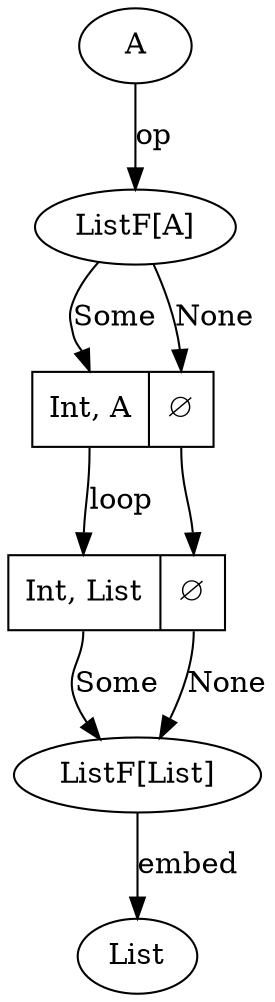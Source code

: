 digraph {
    ListStruct[shape=record label="<cons> Int, List| <nil> ∅"]
    ListStruct2[shape=record label="<cons> Int, A| <nil> ∅" class="disabled"]
    ListFA[label="ListF[A]" class="disabled"]
    ListFList[label="ListF[List]"]
    List
    A[class="disabled"]

    A                -> ListFA[label=op class="disabled"]
    ListFA           -> ListStruct2:cons[label=Some class="pattern,disabled"]
    ListFA           -> ListStruct2:nil[label=None class="pattern,disabled"]
    ListStruct2:cons -> ListStruct:cons[label=loop class="disabled"]
    ListStruct2:nil  -> ListStruct:nil[class="disabled"]
    ListStruct:cons  -> ListFList[label="Some" class="pattern"]
    ListStruct:nil   -> ListFList[label="None" class="pattern"]
    ListFList        -> List[label=embed]
}
